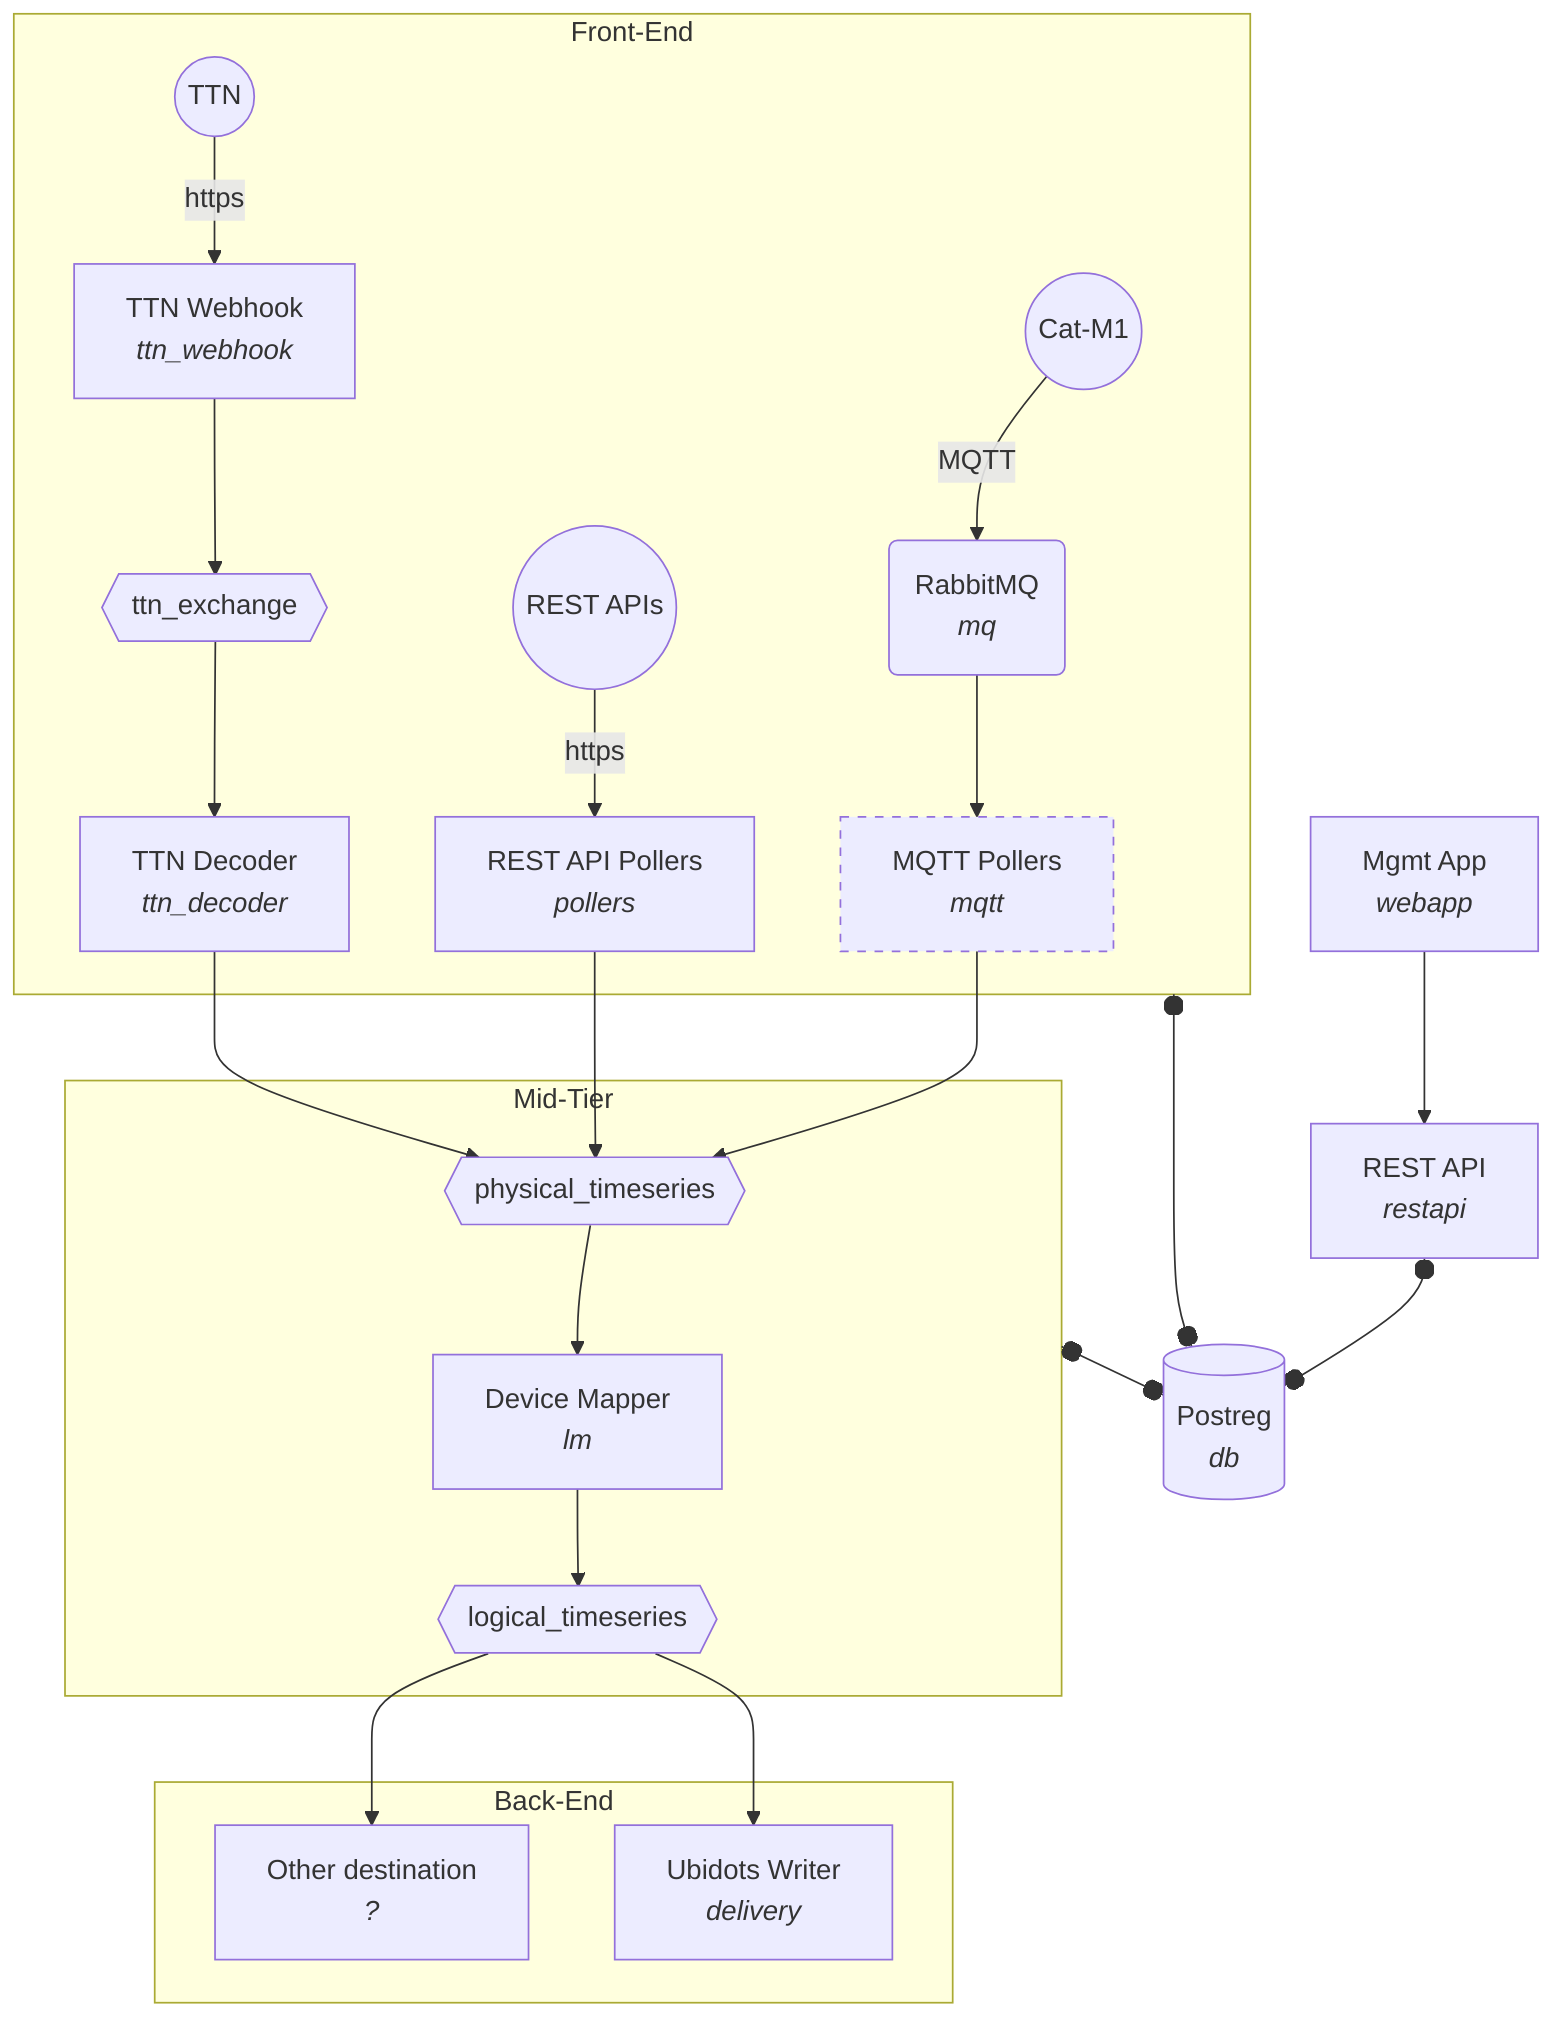 flowchart TB
    subgraph Front-End
    direction TB
        A1((Cat-M1)) -->|MQTT| A2(RabbitMQ <br> <i> mq </i>) --> A3[MQTT Pollers <br> <i> mqtt]
        B1((TTN)) --> |https| B2[TTN Webhook <br> <i> ttn_webhook] --> B3{{ttn_exchange}} --> C4[TTN Decoder <br> <i>ttn_decoder]
        C1((REST APIs)) --> |https| C2[REST API Pollers <br> <i> pollers] 
       style A3 stroke-dasharray: 5 5
    end
    subgraph Mid-Tier
        D1{{physical_timeseries}} --> D2[Device Mapper <br> <i>lm] --> D3{{logical_timeseries}}
        A3 --> D1
        C2 --> D1
        C4 --> D1
    end
    subgraph Back-End 
        E1[Other destination <br> <i> ?]
        F1[Ubidots Writer <br> <i> delivery]
        
        D3 -->E1
        D3 --> F1
        
    end
    
Z[(Postreg <br> <i> db </i>)]
X[Mgmt App <br> <i> webapp]
Y[REST API <br> <i> restapi]
X --> Y
Front-End o--o Z
Mid-Tier o--o Z

Y o--o Z